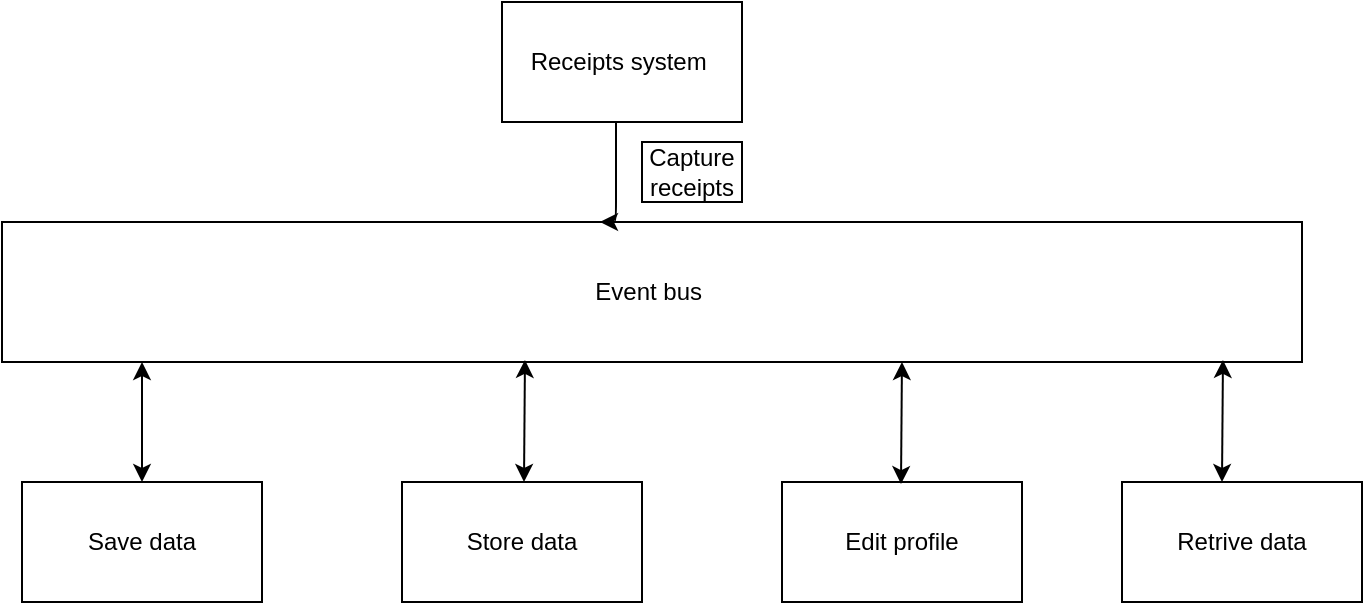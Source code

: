 <mxfile version="14.6.6" type="github"><diagram id="opIeAeccDCq-OL6fe-vh" name="Page-1"><mxGraphModel dx="868" dy="482" grid="1" gridSize="10" guides="1" tooltips="1" connect="1" arrows="1" fold="1" page="1" pageScale="1" pageWidth="850" pageHeight="1100" math="0" shadow="0"><root><mxCell id="0"/><mxCell id="1" parent="0"/><mxCell id="cL5Y7h_iFR4Uj7kbA7PB-1" value="Receipts system&amp;nbsp;" style="rounded=0;whiteSpace=wrap;html=1;" vertex="1" parent="1"><mxGeometry x="330" y="50" width="120" height="60" as="geometry"/></mxCell><mxCell id="cL5Y7h_iFR4Uj7kbA7PB-2" value="Store data" style="rounded=0;whiteSpace=wrap;html=1;" vertex="1" parent="1"><mxGeometry x="280" y="290" width="120" height="60" as="geometry"/></mxCell><mxCell id="cL5Y7h_iFR4Uj7kbA7PB-3" value="Save data" style="rounded=0;whiteSpace=wrap;html=1;" vertex="1" parent="1"><mxGeometry x="90" y="290" width="120" height="60" as="geometry"/></mxCell><mxCell id="cL5Y7h_iFR4Uj7kbA7PB-4" value="Edit profile" style="rounded=0;whiteSpace=wrap;html=1;" vertex="1" parent="1"><mxGeometry x="470" y="290" width="120" height="60" as="geometry"/></mxCell><mxCell id="cL5Y7h_iFR4Uj7kbA7PB-5" value="Retrive data" style="rounded=0;whiteSpace=wrap;html=1;" vertex="1" parent="1"><mxGeometry x="640" y="290" width="120" height="60" as="geometry"/></mxCell><mxCell id="cL5Y7h_iFR4Uj7kbA7PB-6" value="Event bus&amp;nbsp;" style="rounded=0;whiteSpace=wrap;html=1;" vertex="1" parent="1"><mxGeometry x="80" y="160" width="650" height="70" as="geometry"/></mxCell><mxCell id="cL5Y7h_iFR4Uj7kbA7PB-8" value="" style="edgeStyle=segmentEdgeStyle;endArrow=classic;html=1;entryX=0.46;entryY=0;entryDx=0;entryDy=0;entryPerimeter=0;" edge="1" parent="1" target="cL5Y7h_iFR4Uj7kbA7PB-6"><mxGeometry width="50" height="50" relative="1" as="geometry"><mxPoint x="387" y="110" as="sourcePoint"/><mxPoint x="435" y="120" as="targetPoint"/><Array as="points"><mxPoint x="387" y="110"/><mxPoint x="387" y="110"/></Array></mxGeometry></mxCell><mxCell id="cL5Y7h_iFR4Uj7kbA7PB-9" value="Capture receipts" style="rounded=0;whiteSpace=wrap;html=1;" vertex="1" parent="1"><mxGeometry x="400" y="120" width="50" height="30" as="geometry"/></mxCell><mxCell id="cL5Y7h_iFR4Uj7kbA7PB-10" value="" style="endArrow=classic;startArrow=classic;html=1;exitX=0.5;exitY=0;exitDx=0;exitDy=0;" edge="1" parent="1" source="cL5Y7h_iFR4Uj7kbA7PB-3"><mxGeometry width="50" height="50" relative="1" as="geometry"><mxPoint x="100" y="280" as="sourcePoint"/><mxPoint x="150" y="230" as="targetPoint"/></mxGeometry></mxCell><mxCell id="cL5Y7h_iFR4Uj7kbA7PB-11" value="" style="endArrow=classic;startArrow=classic;html=1;" edge="1" parent="1"><mxGeometry width="50" height="50" relative="1" as="geometry"><mxPoint x="341" y="290" as="sourcePoint"/><mxPoint x="341.48" y="228.98" as="targetPoint"/></mxGeometry></mxCell><mxCell id="cL5Y7h_iFR4Uj7kbA7PB-12" value="" style="endArrow=classic;startArrow=classic;html=1;" edge="1" parent="1"><mxGeometry width="50" height="50" relative="1" as="geometry"><mxPoint x="529.5" y="291.02" as="sourcePoint"/><mxPoint x="529.98" y="230.0" as="targetPoint"/></mxGeometry></mxCell><mxCell id="cL5Y7h_iFR4Uj7kbA7PB-13" value="" style="endArrow=classic;startArrow=classic;html=1;" edge="1" parent="1"><mxGeometry width="50" height="50" relative="1" as="geometry"><mxPoint x="690" y="290" as="sourcePoint"/><mxPoint x="690.48" y="228.98" as="targetPoint"/></mxGeometry></mxCell></root></mxGraphModel></diagram></mxfile>
